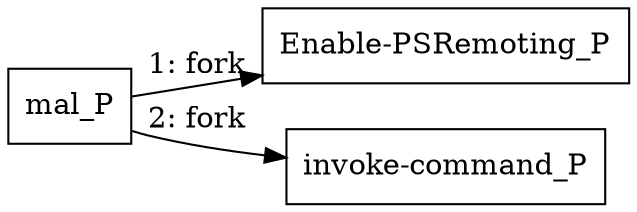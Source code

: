 digraph "T1021.006" {
rankdir="LR"
size="9"
fixedsize="false"
splines="true"
nodesep=0.3
ranksep=0
fontsize=10
overlap="scalexy"
engine= "neato"
	"mal_P" [node_type=Process shape=box]
	"Enable-PSRemoting_P" [node_type=Process shape=box]
	"invoke-command_P" [node_type=Process shape=box]
	"mal_P" -> "Enable-PSRemoting_P" [label="1: fork"]
	"mal_P" -> "invoke-command_P" [label="2: fork"]
}
